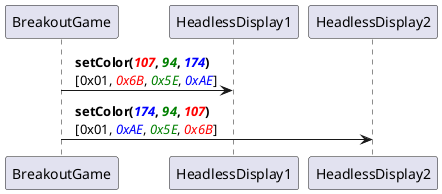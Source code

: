 @startuml
BreakoutGame -> HeadlessDisplay1: <b>  setColor(<font color="red"><i>107</i></font>, <font color="green"><i>94</i></font>, <font color="blue"><i>174</i></font>)</b>\n  [0x01, <font color="red"><i>0x6B</i></font>, <font color="green"><i>0x5E</i></font>, <font color="blue"><i>0xAE</i></font>]
BreakoutGame -> HeadlessDisplay2: <b>  setColor(<font color="blue"><i>174</i></font>, <font color="green"><i>94</i></font>, <font color="red"><i>107</i></font>)</b>\n  [0x01, <font color="blue"><i>0xAE</i></font>, <font color="green"><i>0x5E</i></font>, <font color="red"><i>0x6B</i></font>]
@enduml